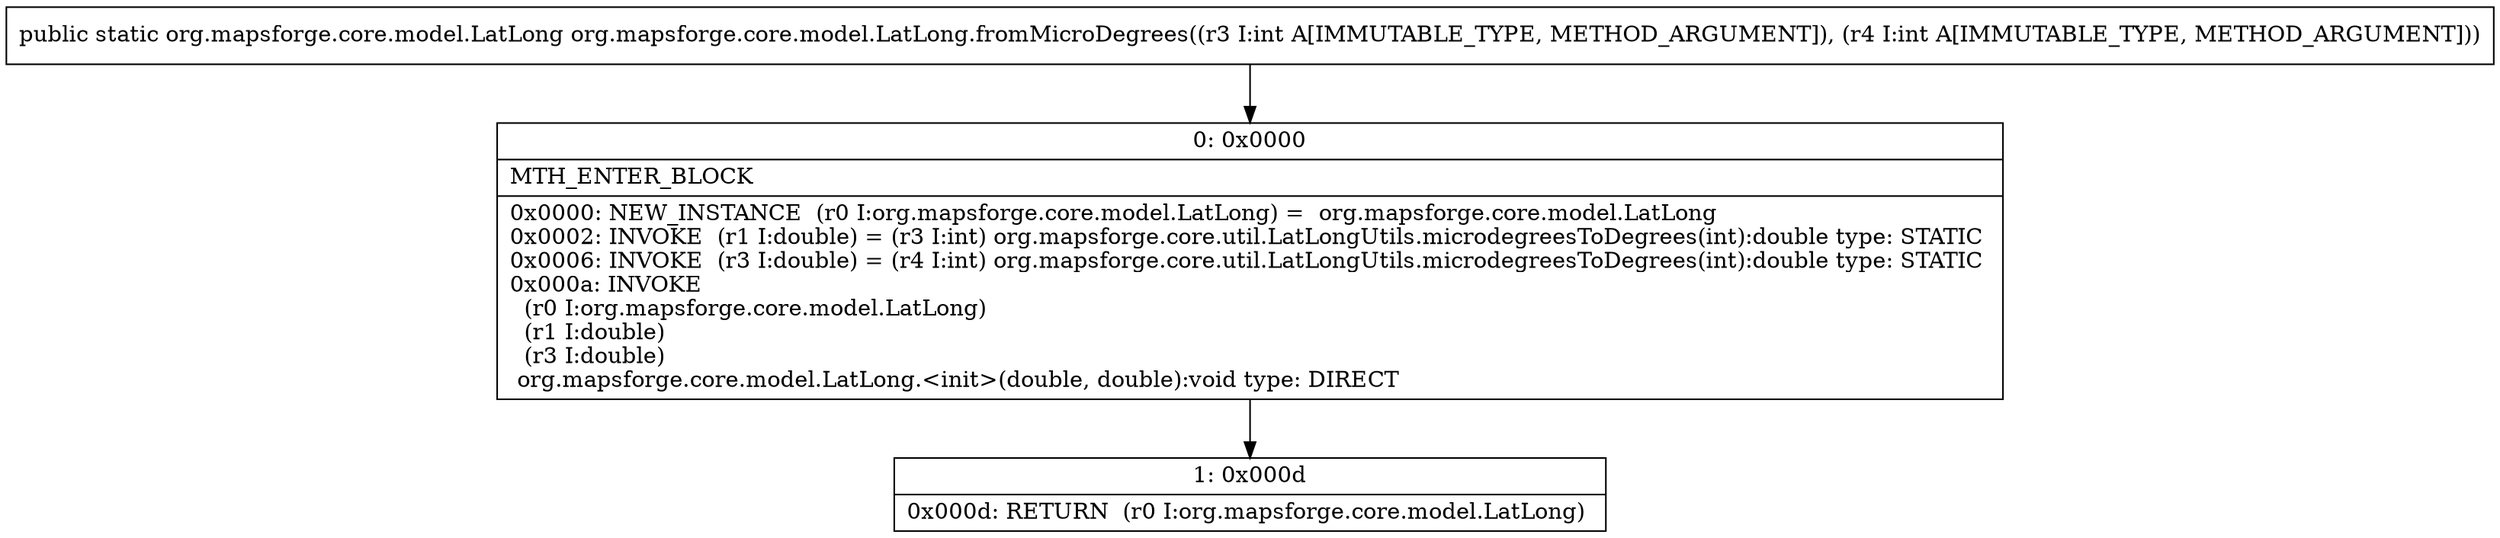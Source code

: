 digraph "CFG fororg.mapsforge.core.model.LatLong.fromMicroDegrees(II)Lorg\/mapsforge\/core\/model\/LatLong;" {
Node_0 [shape=record,label="{0\:\ 0x0000|MTH_ENTER_BLOCK\l|0x0000: NEW_INSTANCE  (r0 I:org.mapsforge.core.model.LatLong) =  org.mapsforge.core.model.LatLong \l0x0002: INVOKE  (r1 I:double) = (r3 I:int) org.mapsforge.core.util.LatLongUtils.microdegreesToDegrees(int):double type: STATIC \l0x0006: INVOKE  (r3 I:double) = (r4 I:int) org.mapsforge.core.util.LatLongUtils.microdegreesToDegrees(int):double type: STATIC \l0x000a: INVOKE  \l  (r0 I:org.mapsforge.core.model.LatLong)\l  (r1 I:double)\l  (r3 I:double)\l org.mapsforge.core.model.LatLong.\<init\>(double, double):void type: DIRECT \l}"];
Node_1 [shape=record,label="{1\:\ 0x000d|0x000d: RETURN  (r0 I:org.mapsforge.core.model.LatLong) \l}"];
MethodNode[shape=record,label="{public static org.mapsforge.core.model.LatLong org.mapsforge.core.model.LatLong.fromMicroDegrees((r3 I:int A[IMMUTABLE_TYPE, METHOD_ARGUMENT]), (r4 I:int A[IMMUTABLE_TYPE, METHOD_ARGUMENT])) }"];
MethodNode -> Node_0;
Node_0 -> Node_1;
}

